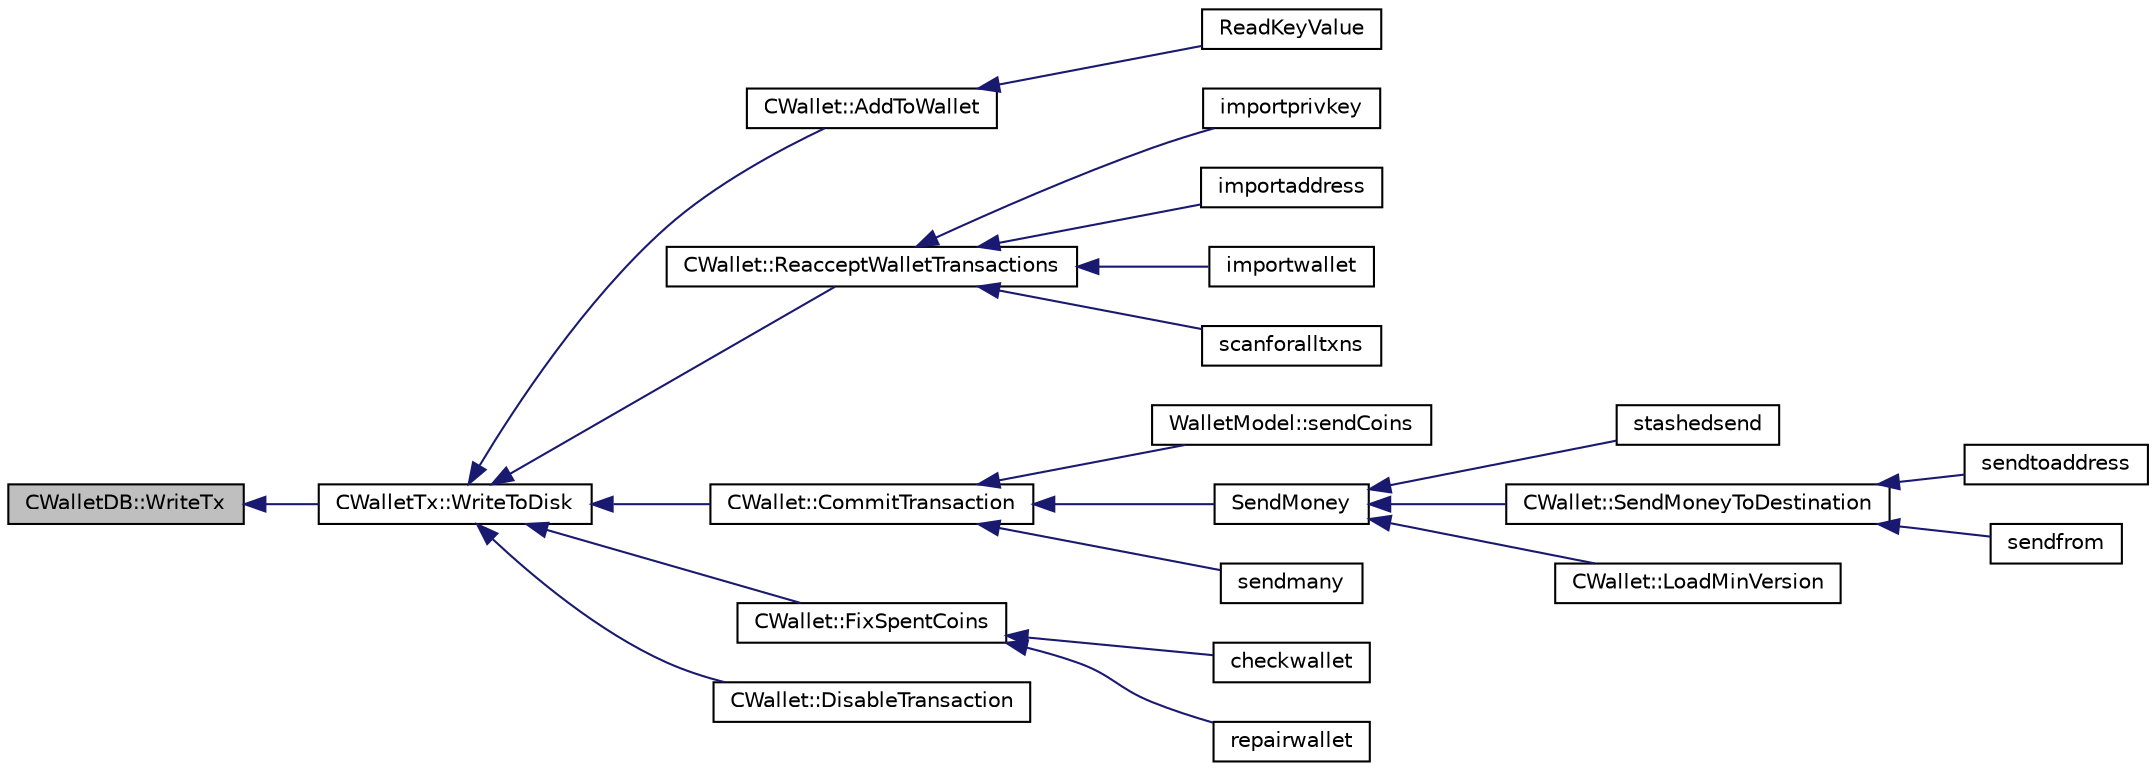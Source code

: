 digraph "CWalletDB::WriteTx"
{
  edge [fontname="Helvetica",fontsize="10",labelfontname="Helvetica",labelfontsize="10"];
  node [fontname="Helvetica",fontsize="10",shape=record];
  rankdir="LR";
  Node151 [label="CWalletDB::WriteTx",height=0.2,width=0.4,color="black", fillcolor="grey75", style="filled", fontcolor="black"];
  Node151 -> Node152 [dir="back",color="midnightblue",fontsize="10",style="solid",fontname="Helvetica"];
  Node152 [label="CWalletTx::WriteToDisk",height=0.2,width=0.4,color="black", fillcolor="white", style="filled",URL="$d6/d53/class_c_wallet_tx.html#ada0e71d717dd360faf047de54eef4942"];
  Node152 -> Node153 [dir="back",color="midnightblue",fontsize="10",style="solid",fontname="Helvetica"];
  Node153 [label="CWallet::AddToWallet",height=0.2,width=0.4,color="black", fillcolor="white", style="filled",URL="$d2/de5/class_c_wallet.html#adf34c789fd6eab1eeed22ef16837f558"];
  Node153 -> Node154 [dir="back",color="midnightblue",fontsize="10",style="solid",fontname="Helvetica"];
  Node154 [label="ReadKeyValue",height=0.2,width=0.4,color="black", fillcolor="white", style="filled",URL="$dc/d75/walletdb_8cpp.html#ad1f171cf096f5479805a06fc20480343"];
  Node152 -> Node155 [dir="back",color="midnightblue",fontsize="10",style="solid",fontname="Helvetica"];
  Node155 [label="CWallet::ReacceptWalletTransactions",height=0.2,width=0.4,color="black", fillcolor="white", style="filled",URL="$d2/de5/class_c_wallet.html#a796c23450c8482e10e0c75ae5c1fa8ed"];
  Node155 -> Node156 [dir="back",color="midnightblue",fontsize="10",style="solid",fontname="Helvetica"];
  Node156 [label="importprivkey",height=0.2,width=0.4,color="black", fillcolor="white", style="filled",URL="$dc/dbf/rpcdump_8cpp.html#a3a6fdb974fce01220a895393d444e981"];
  Node155 -> Node157 [dir="back",color="midnightblue",fontsize="10",style="solid",fontname="Helvetica"];
  Node157 [label="importaddress",height=0.2,width=0.4,color="black", fillcolor="white", style="filled",URL="$dc/dbf/rpcdump_8cpp.html#a457bc572859c8265c72a0afd1a6db56c"];
  Node155 -> Node158 [dir="back",color="midnightblue",fontsize="10",style="solid",fontname="Helvetica"];
  Node158 [label="importwallet",height=0.2,width=0.4,color="black", fillcolor="white", style="filled",URL="$dc/dbf/rpcdump_8cpp.html#a2566d5c9dd1938b74e70398cdb3ac5c1"];
  Node155 -> Node159 [dir="back",color="midnightblue",fontsize="10",style="solid",fontname="Helvetica"];
  Node159 [label="scanforalltxns",height=0.2,width=0.4,color="black", fillcolor="white", style="filled",URL="$df/d1d/rpcwallet_8cpp.html#a798669ad37caa71ddd18f73bc5aa5841"];
  Node152 -> Node160 [dir="back",color="midnightblue",fontsize="10",style="solid",fontname="Helvetica"];
  Node160 [label="CWallet::CommitTransaction",height=0.2,width=0.4,color="black", fillcolor="white", style="filled",URL="$d2/de5/class_c_wallet.html#aa13fbeaebd271f910a54cc5b82d73fde"];
  Node160 -> Node161 [dir="back",color="midnightblue",fontsize="10",style="solid",fontname="Helvetica"];
  Node161 [label="WalletModel::sendCoins",height=0.2,width=0.4,color="black", fillcolor="white", style="filled",URL="$d4/d27/class_wallet_model.html#a053fb3ff2b8b0347f83e6bb591126746"];
  Node160 -> Node162 [dir="back",color="midnightblue",fontsize="10",style="solid",fontname="Helvetica"];
  Node162 [label="SendMoney",height=0.2,width=0.4,color="black", fillcolor="white", style="filled",URL="$d5/d6b/rpcstashedsend_8cpp.html#a49669702f73a24c1d1dc5a08d7c0785f"];
  Node162 -> Node163 [dir="back",color="midnightblue",fontsize="10",style="solid",fontname="Helvetica"];
  Node163 [label="stashedsend",height=0.2,width=0.4,color="black", fillcolor="white", style="filled",URL="$d5/d6b/rpcstashedsend_8cpp.html#a5a7cb1ad55aeaa8bcbb5172e9153a75a"];
  Node162 -> Node164 [dir="back",color="midnightblue",fontsize="10",style="solid",fontname="Helvetica"];
  Node164 [label="CWallet::SendMoneyToDestination",height=0.2,width=0.4,color="black", fillcolor="white", style="filled",URL="$d2/de5/class_c_wallet.html#aad5d55fc472f6b9ccbec5af0a7246d60"];
  Node164 -> Node165 [dir="back",color="midnightblue",fontsize="10",style="solid",fontname="Helvetica"];
  Node165 [label="sendtoaddress",height=0.2,width=0.4,color="black", fillcolor="white", style="filled",URL="$df/d1d/rpcwallet_8cpp.html#a134064858f9cfa4775a6ae34cac2b133"];
  Node164 -> Node166 [dir="back",color="midnightblue",fontsize="10",style="solid",fontname="Helvetica"];
  Node166 [label="sendfrom",height=0.2,width=0.4,color="black", fillcolor="white", style="filled",URL="$df/d1d/rpcwallet_8cpp.html#a845eaefd9ec7752b1145c183205524d0"];
  Node162 -> Node167 [dir="back",color="midnightblue",fontsize="10",style="solid",fontname="Helvetica"];
  Node167 [label="CWallet::LoadMinVersion",height=0.2,width=0.4,color="black", fillcolor="white", style="filled",URL="$d2/de5/class_c_wallet.html#a88317da8dab80135b8db73e945e15b60"];
  Node160 -> Node168 [dir="back",color="midnightblue",fontsize="10",style="solid",fontname="Helvetica"];
  Node168 [label="sendmany",height=0.2,width=0.4,color="black", fillcolor="white", style="filled",URL="$df/d1d/rpcwallet_8cpp.html#adeb5f23f20fb4e589dab23cadf75c92d"];
  Node152 -> Node169 [dir="back",color="midnightblue",fontsize="10",style="solid",fontname="Helvetica"];
  Node169 [label="CWallet::FixSpentCoins",height=0.2,width=0.4,color="black", fillcolor="white", style="filled",URL="$d2/de5/class_c_wallet.html#a241637cb0e658b5980037e1490d31b11"];
  Node169 -> Node170 [dir="back",color="midnightblue",fontsize="10",style="solid",fontname="Helvetica"];
  Node170 [label="checkwallet",height=0.2,width=0.4,color="black", fillcolor="white", style="filled",URL="$df/d1d/rpcwallet_8cpp.html#ac95c27d6c75d33b4b348e5a1dc3e8373"];
  Node169 -> Node171 [dir="back",color="midnightblue",fontsize="10",style="solid",fontname="Helvetica"];
  Node171 [label="repairwallet",height=0.2,width=0.4,color="black", fillcolor="white", style="filled",URL="$df/d1d/rpcwallet_8cpp.html#a108a0edf8845aea1cb901523c05bb9ea"];
  Node152 -> Node172 [dir="back",color="midnightblue",fontsize="10",style="solid",fontname="Helvetica"];
  Node172 [label="CWallet::DisableTransaction",height=0.2,width=0.4,color="black", fillcolor="white", style="filled",URL="$d2/de5/class_c_wallet.html#a1782cbf0771e3c5dc440cbfd421a97b2"];
}
